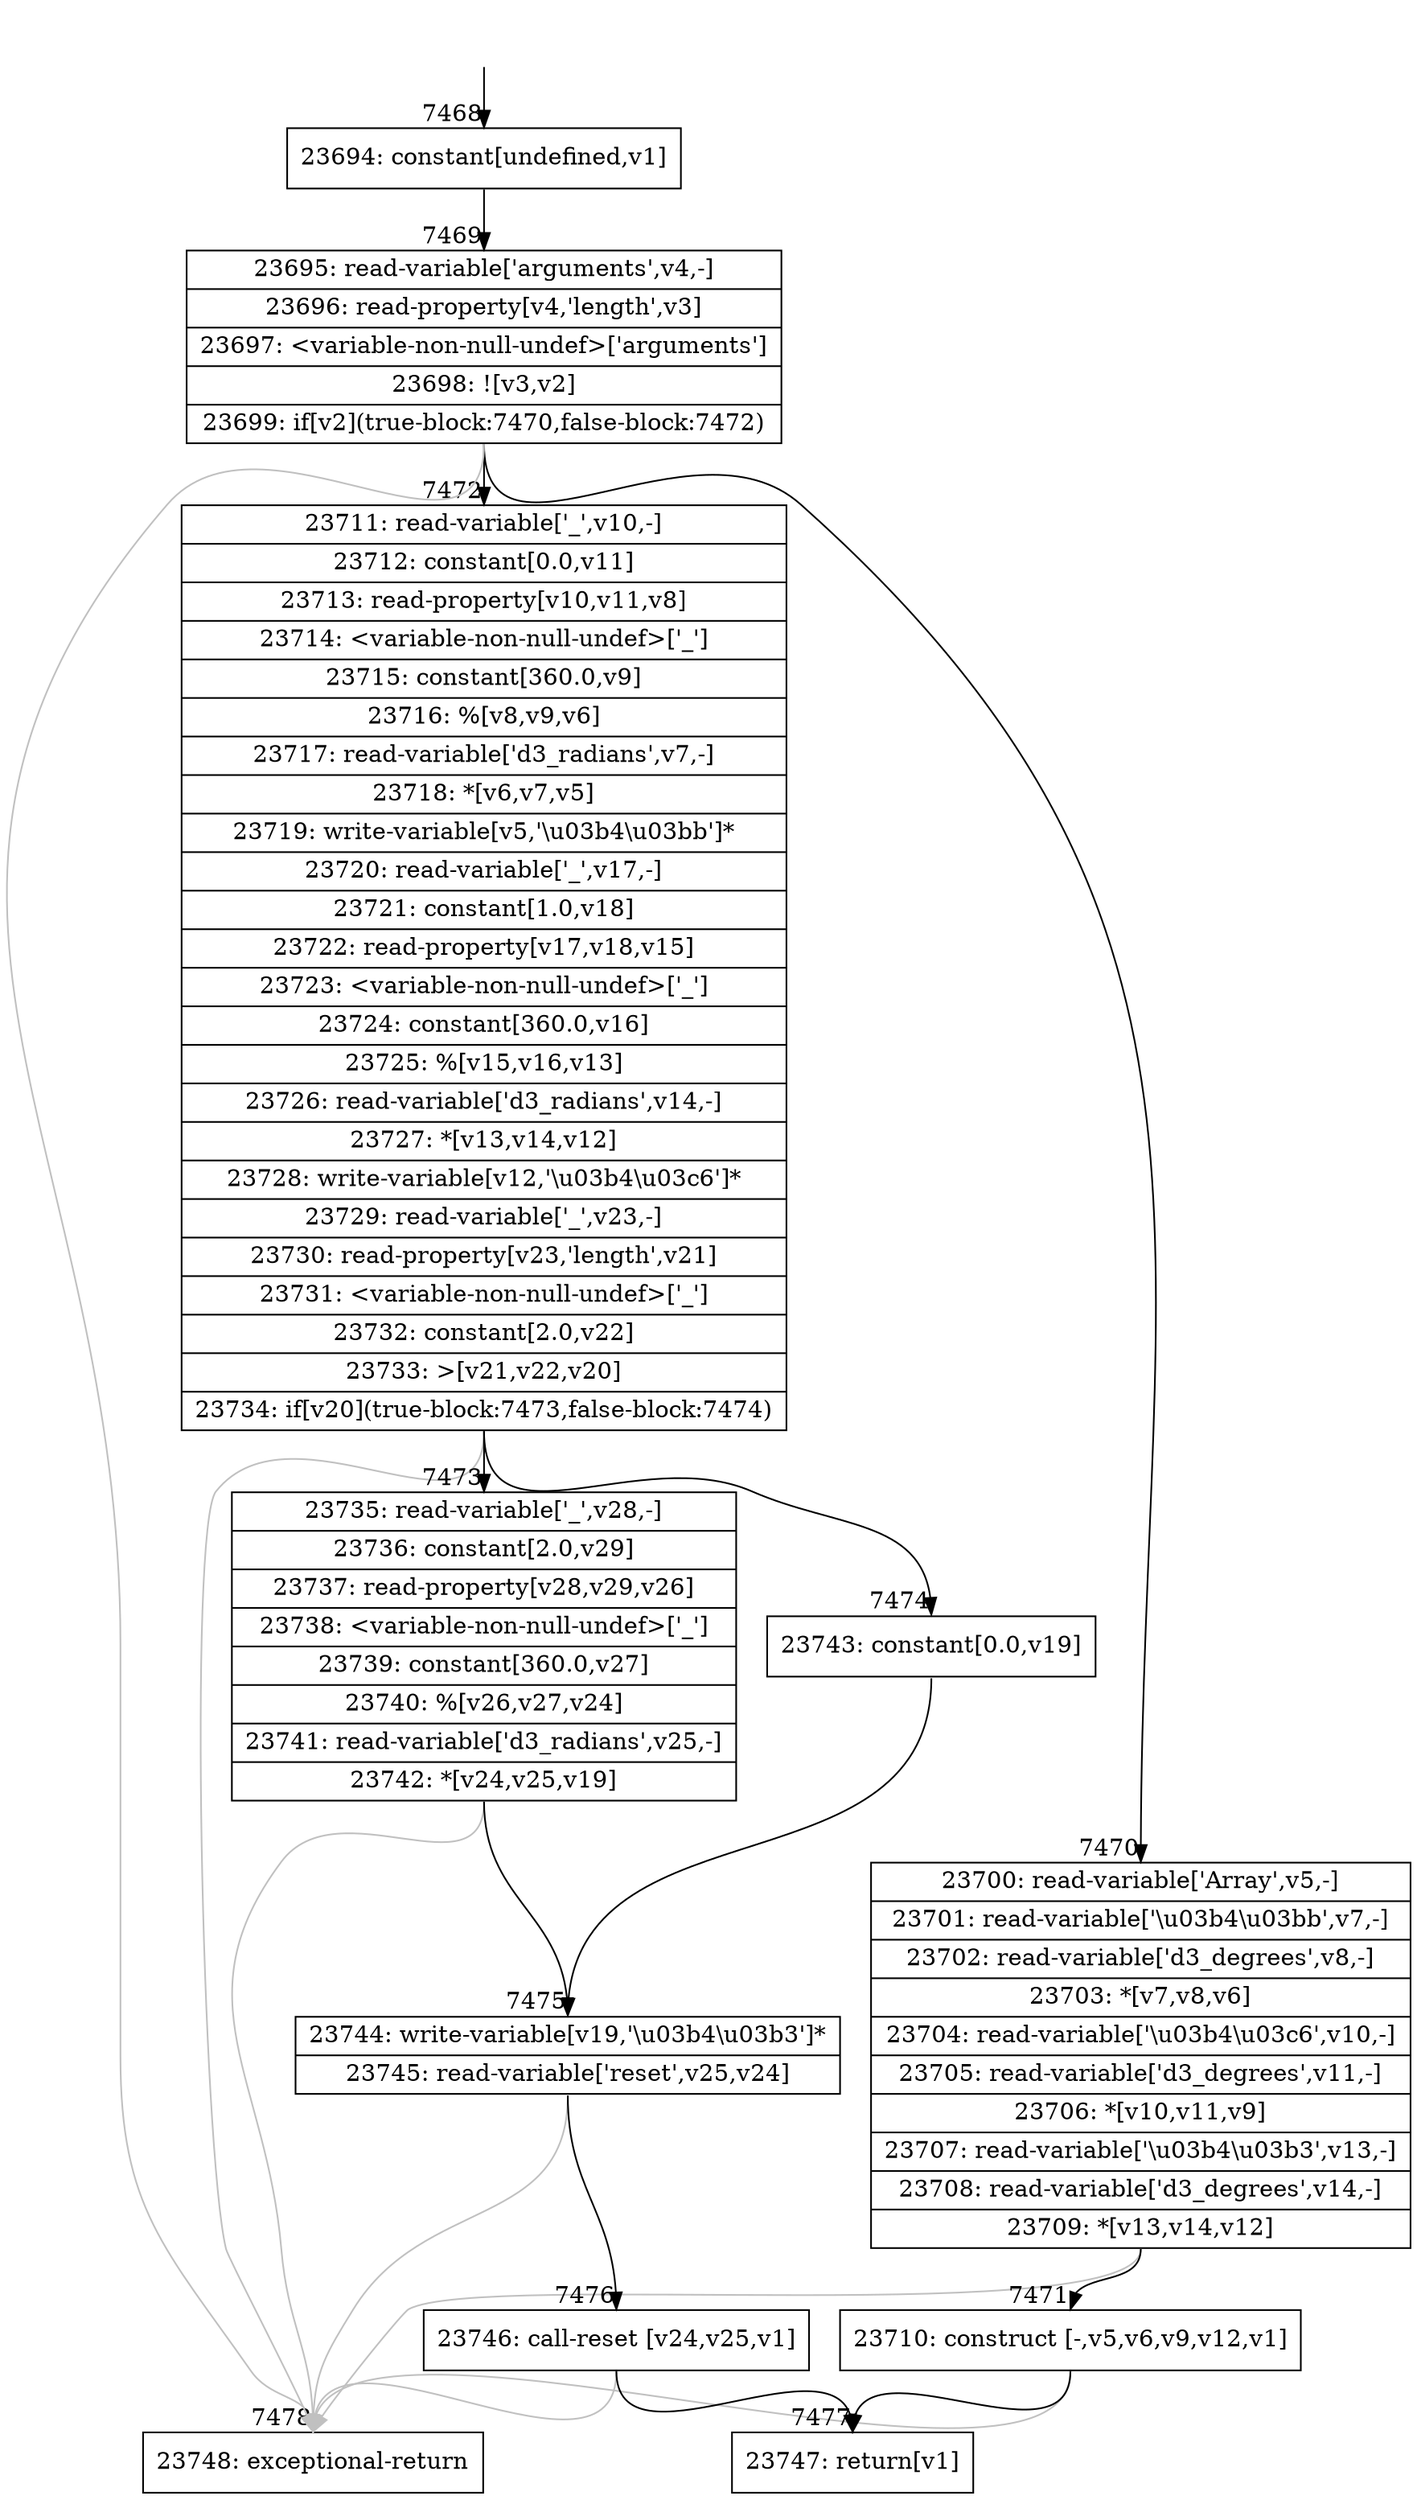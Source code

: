 digraph {
rankdir="TD"
BB_entry703[shape=none,label=""];
BB_entry703 -> BB7468 [tailport=s, headport=n, headlabel="    7468"]
BB7468 [shape=record label="{23694: constant[undefined,v1]}" ] 
BB7468 -> BB7469 [tailport=s, headport=n, headlabel="      7469"]
BB7469 [shape=record label="{23695: read-variable['arguments',v4,-]|23696: read-property[v4,'length',v3]|23697: \<variable-non-null-undef\>['arguments']|23698: ![v3,v2]|23699: if[v2](true-block:7470,false-block:7472)}" ] 
BB7469 -> BB7470 [tailport=s, headport=n, headlabel="      7470"]
BB7469 -> BB7472 [tailport=s, headport=n, headlabel="      7472"]
BB7469 -> BB7478 [tailport=s, headport=n, color=gray, headlabel="      7478"]
BB7470 [shape=record label="{23700: read-variable['Array',v5,-]|23701: read-variable['\\u03b4\\u03bb',v7,-]|23702: read-variable['d3_degrees',v8,-]|23703: *[v7,v8,v6]|23704: read-variable['\\u03b4\\u03c6',v10,-]|23705: read-variable['d3_degrees',v11,-]|23706: *[v10,v11,v9]|23707: read-variable['\\u03b4\\u03b3',v13,-]|23708: read-variable['d3_degrees',v14,-]|23709: *[v13,v14,v12]}" ] 
BB7470 -> BB7471 [tailport=s, headport=n, headlabel="      7471"]
BB7470 -> BB7478 [tailport=s, headport=n, color=gray]
BB7471 [shape=record label="{23710: construct [-,v5,v6,v9,v12,v1]}" ] 
BB7471 -> BB7477 [tailport=s, headport=n, headlabel="      7477"]
BB7471 -> BB7478 [tailport=s, headport=n, color=gray]
BB7472 [shape=record label="{23711: read-variable['_',v10,-]|23712: constant[0.0,v11]|23713: read-property[v10,v11,v8]|23714: \<variable-non-null-undef\>['_']|23715: constant[360.0,v9]|23716: %[v8,v9,v6]|23717: read-variable['d3_radians',v7,-]|23718: *[v6,v7,v5]|23719: write-variable[v5,'\\u03b4\\u03bb']*|23720: read-variable['_',v17,-]|23721: constant[1.0,v18]|23722: read-property[v17,v18,v15]|23723: \<variable-non-null-undef\>['_']|23724: constant[360.0,v16]|23725: %[v15,v16,v13]|23726: read-variable['d3_radians',v14,-]|23727: *[v13,v14,v12]|23728: write-variable[v12,'\\u03b4\\u03c6']*|23729: read-variable['_',v23,-]|23730: read-property[v23,'length',v21]|23731: \<variable-non-null-undef\>['_']|23732: constant[2.0,v22]|23733: \>[v21,v22,v20]|23734: if[v20](true-block:7473,false-block:7474)}" ] 
BB7472 -> BB7473 [tailport=s, headport=n, headlabel="      7473"]
BB7472 -> BB7474 [tailport=s, headport=n, headlabel="      7474"]
BB7472 -> BB7478 [tailport=s, headport=n, color=gray]
BB7473 [shape=record label="{23735: read-variable['_',v28,-]|23736: constant[2.0,v29]|23737: read-property[v28,v29,v26]|23738: \<variable-non-null-undef\>['_']|23739: constant[360.0,v27]|23740: %[v26,v27,v24]|23741: read-variable['d3_radians',v25,-]|23742: *[v24,v25,v19]}" ] 
BB7473 -> BB7475 [tailport=s, headport=n, headlabel="      7475"]
BB7473 -> BB7478 [tailport=s, headport=n, color=gray]
BB7474 [shape=record label="{23743: constant[0.0,v19]}" ] 
BB7474 -> BB7475 [tailport=s, headport=n]
BB7475 [shape=record label="{23744: write-variable[v19,'\\u03b4\\u03b3']*|23745: read-variable['reset',v25,v24]}" ] 
BB7475 -> BB7476 [tailport=s, headport=n, headlabel="      7476"]
BB7475 -> BB7478 [tailport=s, headport=n, color=gray]
BB7476 [shape=record label="{23746: call-reset [v24,v25,v1]}" ] 
BB7476 -> BB7477 [tailport=s, headport=n]
BB7476 -> BB7478 [tailport=s, headport=n, color=gray]
BB7477 [shape=record label="{23747: return[v1]}" ] 
BB7478 [shape=record label="{23748: exceptional-return}" ] 
//#$~ 4358
}

